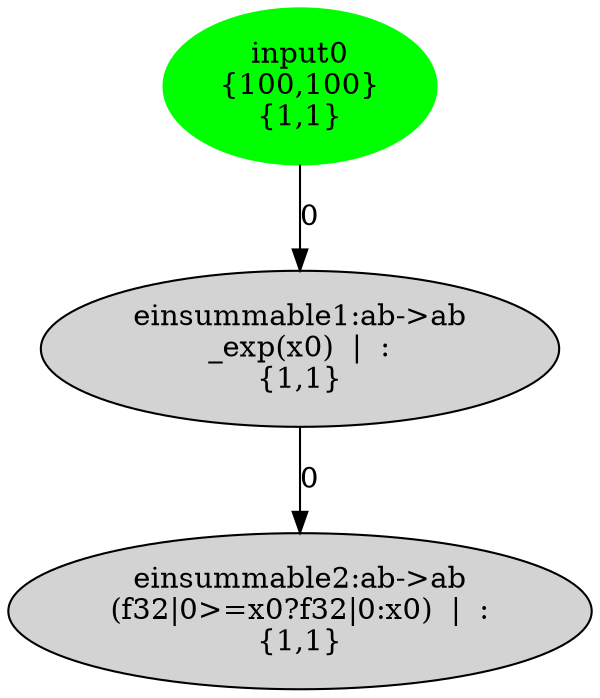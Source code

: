 digraph {
  n0 [style=filled,label="input0
{100,100}
{1,1}",color="green"]
  n1 [style=filled,label="einsummable1:ab->ab
_exp(x0)  |  :
{1,1}"]
  n0 -> n1[label="0"]
  n2 [style=filled,label="einsummable2:ab->ab
(f32|0>=x0?f32|0:x0)  |  :
{1,1}"]
  n1 -> n2[label="0"]
}
